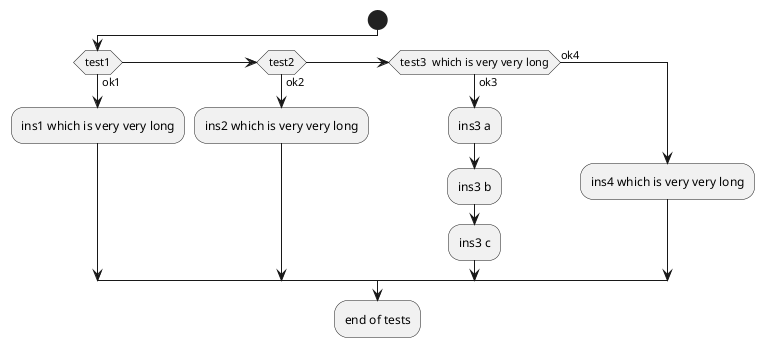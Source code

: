 {
  "sha1": "b6090ifk55fqvv5l4gmbnd4d88eppb4",
  "insertion": {
    "when": "2024-05-30T20:48:22.022Z",
    "user": "plantuml@gmail.com"
  }
}
@startuml
start
if (test1) then (ok1)
  :ins1 which is very very long;
elseif (test2) then (ok2)
  :ins2 which is very very long;
elseif (test3  which is very very long) then (ok3)
  :ins3 a;
  :ins3 b;
  :ins3 c;
else (ok4)
  :ins4 which is very very long;
endif
:end of tests;
@enduml
